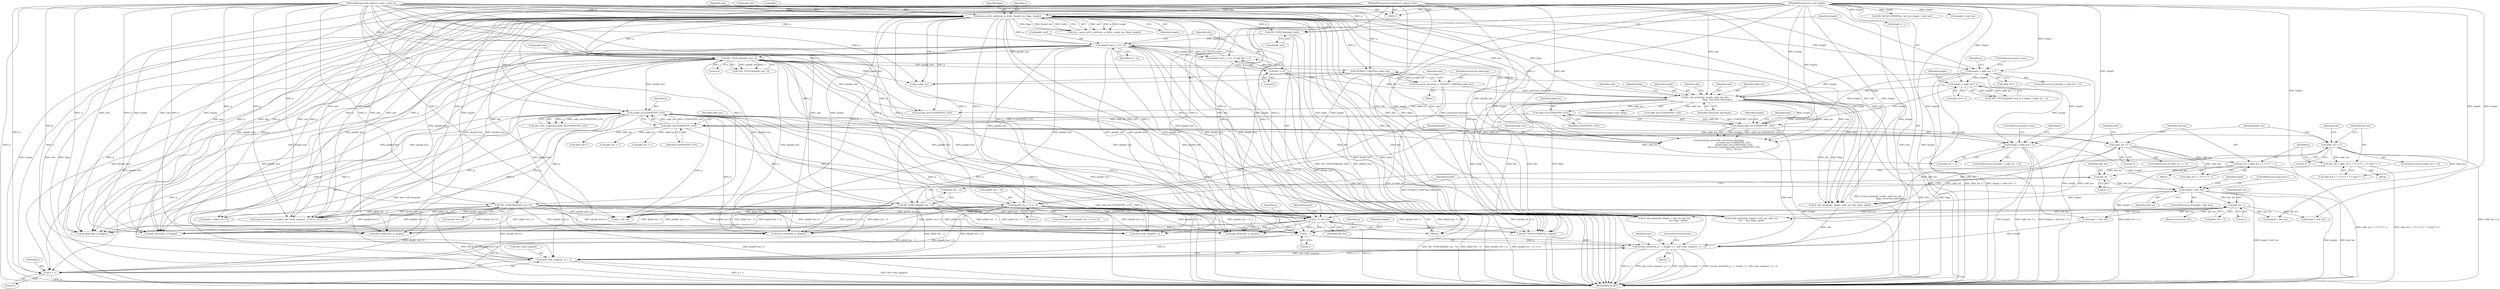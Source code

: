 digraph "0_tcpdump_1dcd10aceabbc03bf571ea32b892c522cbe923de_2@pointer" {
"1000366" [label="(Call,p - 1)"];
"1000177" [label="(Call,ND_TTEST2(p[addr_len], 2))"];
"1000165" [label="(Call,p[addr_len] != LLC_UI)"];
"1000152" [label="(Call,ND_TCHECK(p[addr_len]))"];
"1000126" [label="(Call,parse_q922_addr(ndo, p, &dlci, &addr_len, flags, length))"];
"1000113" [label="(MethodParameterIn,netdissect_options *ndo)"];
"1000114" [label="(MethodParameterIn,register const u_char *p)"];
"1000115" [label="(MethodParameterIn,u_int length)"];
"1000269" [label="(Call,p[addr_len + 1] == 0)"];
"1000234" [label="(Call,p-addr_len-ETHERTYPE_LEN)"];
"1000236" [label="(Call,addr_len-ETHERTYPE_LEN)"];
"1000227" [label="(Call,addr_len-ETHERTYPE_LEN)"];
"1000208" [label="(Call,fr_hdr_print(ndo, length, addr_len, dlci,\n                                    flags, extracted_ethertype))"];
"1000157" [label="(Call,length < addr_len + 1)"];
"1000182" [label="(Call,length < addr_len + 2)"];
"1000170" [label="(Call,dlci != 0)"];
"1000198" [label="(Call,extracted_ethertype = EXTRACT_16BITS(p+addr_len))"];
"1000200" [label="(Call,EXTRACT_16BITS(p+addr_len))"];
"1000255" [label="(Call,ND_TCHECK(p[addr_len+1]))"];
"1000340" [label="(Call,p += hdr_len)"];
"1000326" [label="(Call,hdr_len - 1)"];
"1000318" [label="(Call,length < hdr_len)"];
"1000262" [label="(Call,length < addr_len + 2)"];
"1000225" [label="(Call,length-addr_len-ETHERTYPE_LEN)"];
"1000314" [label="(Call,hdr_len - 1)"];
"1000285" [label="(Call,hdr_len = addr_len + 1 /* UI */ + 1 /* pad */ + 1)"];
"1000278" [label="(Call,addr_len != 3)"];
"1000304" [label="(Call,hdr_len = addr_len + 1 /* UI */ + 1)"];
"1000297" [label="(Call,addr_len == 3)"];
"1000311" [label="(Call,ND_TCHECK(p[hdr_len - 1]))"];
"1000364" [label="(Call,isoclns_print(ndo, p - 1, length + 1, ndo->ndo_snapend - p + 1))"];
"1000372" [label="(Call,ndo->ndo_snapend - p + 1)"];
"1000376" [label="(Call,p + 1)"];
"1000297" [label="(Call,addr_len == 3)"];
"1000232" [label="(Identifier,ndo)"];
"1000230" [label="(Call,ndo->ndo_snapend-p-addr_len-ETHERTYPE_LEN)"];
"1000318" [label="(Call,length < hdr_len)"];
"1000333" [label="(Call,fr_hdr_print(ndo, length, addr_len, dlci, flags, nlpid))"];
"1000416" [label="(Call,ND_DEFAULTPRINT(p - hdr_len, length + hdr_len))"];
"1000181" [label="(Literal,2)"];
"1000177" [label="(Call,ND_TTEST2(p[addr_len], 2))"];
"1000126" [label="(Call,parse_q922_addr(ndo, p, &dlci, &addr_len, flags, length))"];
"1000217" [label="(Call,ethertype_print(ndo, extracted_ethertype,\n                                            p+addr_len+ETHERTYPE_LEN,\n                                            length-addr_len-ETHERTYPE_LEN,\n                                            ndo->ndo_snapend-p-addr_len-ETHERTYPE_LEN,\n                                            NULL, NULL))"];
"1000115" [label="(MethodParameterIn,u_int length)"];
"1000127" [label="(Identifier,ndo)"];
"1000272" [label="(Call,addr_len + 1)"];
"1000321" [label="(ControlStructure,goto trunc;)"];
"1000113" [label="(MethodParameterIn,netdissect_options *ndo)"];
"1000324" [label="(Call,p[hdr_len - 1])"];
"1000201" [label="(Call,p+addr_len)"];
"1000420" [label="(Call,length + hdr_len)"];
"1000328" [label="(Literal,1)"];
"1000268" [label="(ControlStructure,if (p[addr_len + 1] == 0))"];
"1000206" [label="(Identifier,ndo)"];
"1000264" [label="(Call,addr_len + 2)"];
"1000234" [label="(Call,p-addr_len-ETHERTYPE_LEN)"];
"1000209" [label="(Identifier,ndo)"];
"1000182" [label="(Call,length < addr_len + 2)"];
"1000348" [label="(Block,)"];
"1000343" [label="(Call,length -= hdr_len)"];
"1000262" [label="(Call,length < addr_len + 2)"];
"1000312" [label="(Call,p[hdr_len - 1])"];
"1000157" [label="(Call,length < addr_len + 1)"];
"1000131" [label="(Call,&addr_len)"];
"1000295" [label="(Block,)"];
"1000311" [label="(Call,ND_TCHECK(p[hdr_len - 1]))"];
"1000344" [label="(Identifier,length)"];
"1000211" [label="(Identifier,addr_len)"];
"1000313" [label="(Identifier,p)"];
"1000306" [label="(Call,addr_len + 1 /* UI */ + 1)"];
"1000277" [label="(ControlStructure,if (addr_len != 3))"];
"1000158" [label="(Identifier,length)"];
"1000199" [label="(Identifier,extracted_ethertype)"];
"1000320" [label="(Identifier,hdr_len)"];
"1000286" [label="(Identifier,hdr_len)"];
"1000402" [label="(Call,fr_hdr_print(ndo, length + hdr_len, hdr_len,\n                                         dlci, flags, nlpid))"];
"1000159" [label="(Call,addr_len + 1)"];
"1000183" [label="(Identifier,length)"];
"1000204" [label="(ControlStructure,if (ndo->ndo_eflag))"];
"1000238" [label="(Identifier,ETHERTYPE_LEN)"];
"1000184" [label="(Call,addr_len + 2)"];
"1000323" [label="(Identifier,nlpid)"];
"1000425" [label="(Call,q933_print(ndo, p, length))"];
"1000178" [label="(Call,p[addr_len])"];
"1000226" [label="(Identifier,length)"];
"1000437" [label="(Call,ppp_print(ndo, p, length))"];
"1000369" [label="(Call,length + 1)"];
"1000317" [label="(ControlStructure,if (length < hdr_len))"];
"1000255" [label="(Call,ND_TCHECK(p[addr_len+1]))"];
"1000269" [label="(Call,p[addr_len + 1] == 0)"];
"1000228" [label="(Identifier,addr_len)"];
"1000225" [label="(Call,length-addr_len-ETHERTYPE_LEN)"];
"1000258" [label="(Call,addr_len+1)"];
"1000350" [label="(Call,ip_print(ndo, p, length))"];
"1000302" [label="(Identifier,ndo)"];
"1000166" [label="(Call,p[addr_len])"];
"1000129" [label="(Call,&dlci)"];
"1000356" [label="(Call,ip6_print(ndo, p, length))"];
"1000370" [label="(Identifier,length)"];
"1000153" [label="(Call,p[addr_len])"];
"1000167" [label="(Identifier,p)"];
"1000235" [label="(Identifier,p)"];
"1000304" [label="(Call,hdr_len = addr_len + 1 /* UI */ + 1)"];
"1000387" [label="(Call,ndo->ndo_snapend - p)"];
"1000170" [label="(Call,dlci != 0)"];
"1000236" [label="(Call,addr_len-ETHERTYPE_LEN)"];
"1000373" [label="(Call,ndo->ndo_snapend)"];
"1000208" [label="(Call,fr_hdr_print(ndo, length, addr_len, dlci,\n                                    flags, extracted_ethertype))"];
"1000377" [label="(Identifier,p)"];
"1000133" [label="(Identifier,flags)"];
"1000275" [label="(Literal,0)"];
"1000252" [label="(Call,addr_len + 2)"];
"1000368" [label="(Literal,1)"];
"1000218" [label="(Identifier,ndo)"];
"1000314" [label="(Call,hdr_len - 1)"];
"1000287" [label="(Call,addr_len + 1 /* UI */ + 1 /* pad */ + 1)"];
"1000376" [label="(Call,p + 1)"];
"1000267" [label="(ControlStructure,goto trunc;)"];
"1000263" [label="(Identifier,length)"];
"1000279" [label="(Identifier,addr_len)"];
"1000213" [label="(Identifier,flags)"];
"1000342" [label="(Identifier,hdr_len)"];
"1000319" [label="(Identifier,length)"];
"1000283" [label="(Identifier,ndo)"];
"1000367" [label="(Identifier,p)"];
"1000200" [label="(Call,EXTRACT_16BITS(p+addr_len))"];
"1000315" [label="(Identifier,hdr_len)"];
"1000431" [label="(Call,frf15_print(ndo, p, length))"];
"1000162" [label="(ControlStructure,goto trunc;)"];
"1000210" [label="(Identifier,length)"];
"1000261" [label="(ControlStructure,if (length < addr_len + 2))"];
"1000366" [label="(Call,p - 1)"];
"1000212" [label="(Identifier,dlci)"];
"1000276" [label="(Block,)"];
"1000152" [label="(Call,ND_TCHECK(p[addr_len]))"];
"1000220" [label="(Call,p+addr_len+ETHERTYPE_LEN)"];
"1000164" [label="(Call,p[addr_len] != LLC_UI && dlci != 0)"];
"1000341" [label="(Identifier,p)"];
"1000462" [label="(Call,ND_DEFAULTPRINT(p, length))"];
"1000299" [label="(Literal,3)"];
"1000465" [label="(Return,return hdr_len;)"];
"1000298" [label="(Identifier,addr_len)"];
"1000448" [label="(Call,fr_hdr_print(ndo, length + hdr_len, addr_len,\n\t\t\t\t     dlci, flags, nlpid))"];
"1000316" [label="(Literal,1)"];
"1000417" [label="(Call,p - hdr_len)"];
"1000124" [label="(Call,ret = parse_q922_addr(ndo, p, &dlci, &addr_len, flags, length))"];
"1000450" [label="(Call,length + hdr_len)"];
"1000271" [label="(Identifier,p)"];
"1000296" [label="(ControlStructure,if (addr_len == 3))"];
"1000169" [label="(Identifier,LLC_UI)"];
"1000222" [label="(Call,addr_len+ETHERTYPE_LEN)"];
"1000134" [label="(Identifier,length)"];
"1000364" [label="(Call,isoclns_print(ndo, p - 1, length + 1, ndo->ndo_snapend - p + 1))"];
"1000128" [label="(Identifier,p)"];
"1000278" [label="(Call,addr_len != 3)"];
"1000175" [label="(Call,!ND_TTEST2(p[addr_len], 2) || length < addr_len + 2)"];
"1000280" [label="(Literal,3)"];
"1000365" [label="(Identifier,ndo)"];
"1000227" [label="(Call,addr_len-ETHERTYPE_LEN)"];
"1000379" [label="(ControlStructure,break;)"];
"1000305" [label="(Identifier,hdr_len)"];
"1000116" [label="(Block,)"];
"1000114" [label="(MethodParameterIn,register const u_char *p)"];
"1000256" [label="(Call,p[addr_len+1])"];
"1000171" [label="(Identifier,dlci)"];
"1000372" [label="(Call,ndo->ndo_snapend - p + 1)"];
"1000237" [label="(Identifier,addr_len)"];
"1000156" [label="(ControlStructure,if (length < addr_len + 1))"];
"1000340" [label="(Call,p += hdr_len)"];
"1000270" [label="(Call,p[addr_len + 1])"];
"1000322" [label="(Call,nlpid = p[hdr_len - 1])"];
"1000172" [label="(Literal,0)"];
"1000198" [label="(Call,extracted_ethertype = EXTRACT_16BITS(p+addr_len))"];
"1000404" [label="(Call,length + hdr_len)"];
"1000326" [label="(Call,hdr_len - 1)"];
"1000176" [label="(Call,!ND_TTEST2(p[addr_len], 2))"];
"1000197" [label="(Block,)"];
"1000378" [label="(Literal,1)"];
"1000214" [label="(Identifier,extracted_ethertype)"];
"1000229" [label="(Identifier,ETHERTYPE_LEN)"];
"1000285" [label="(Call,hdr_len = addr_len + 1 /* UI */ + 1 /* pad */ + 1)"];
"1000383" [label="(Call,snap_print(ndo, p, length, ndo->ndo_snapend - p, NULL, NULL, 0))"];
"1000327" [label="(Identifier,hdr_len)"];
"1000474" [label="(MethodReturn,RET)"];
"1000165" [label="(Call,p[addr_len] != LLC_UI)"];
"1000366" -> "1000364"  [label="AST: "];
"1000366" -> "1000368"  [label="CFG: "];
"1000367" -> "1000366"  [label="AST: "];
"1000368" -> "1000366"  [label="AST: "];
"1000370" -> "1000366"  [label="CFG: "];
"1000366" -> "1000364"  [label="DDG: p"];
"1000366" -> "1000364"  [label="DDG: 1"];
"1000177" -> "1000366"  [label="DDG: p[addr_len]"];
"1000165" -> "1000366"  [label="DDG: p[addr_len]"];
"1000269" -> "1000366"  [label="DDG: p[addr_len + 1]"];
"1000255" -> "1000366"  [label="DDG: p[addr_len+1]"];
"1000340" -> "1000366"  [label="DDG: p"];
"1000114" -> "1000366"  [label="DDG: p"];
"1000311" -> "1000366"  [label="DDG: p[hdr_len - 1]"];
"1000234" -> "1000366"  [label="DDG: p"];
"1000126" -> "1000366"  [label="DDG: p"];
"1000366" -> "1000372"  [label="DDG: p"];
"1000366" -> "1000376"  [label="DDG: p"];
"1000177" -> "1000176"  [label="AST: "];
"1000177" -> "1000181"  [label="CFG: "];
"1000178" -> "1000177"  [label="AST: "];
"1000181" -> "1000177"  [label="AST: "];
"1000176" -> "1000177"  [label="CFG: "];
"1000177" -> "1000474"  [label="DDG: p[addr_len]"];
"1000177" -> "1000176"  [label="DDG: p[addr_len]"];
"1000177" -> "1000176"  [label="DDG: 2"];
"1000165" -> "1000177"  [label="DDG: p[addr_len]"];
"1000126" -> "1000177"  [label="DDG: p"];
"1000114" -> "1000177"  [label="DDG: p"];
"1000177" -> "1000200"  [label="DDG: p[addr_len]"];
"1000177" -> "1000201"  [label="DDG: p[addr_len]"];
"1000177" -> "1000217"  [label="DDG: p[addr_len]"];
"1000177" -> "1000220"  [label="DDG: p[addr_len]"];
"1000177" -> "1000234"  [label="DDG: p[addr_len]"];
"1000177" -> "1000340"  [label="DDG: p[addr_len]"];
"1000177" -> "1000350"  [label="DDG: p[addr_len]"];
"1000177" -> "1000356"  [label="DDG: p[addr_len]"];
"1000177" -> "1000372"  [label="DDG: p[addr_len]"];
"1000177" -> "1000376"  [label="DDG: p[addr_len]"];
"1000177" -> "1000383"  [label="DDG: p[addr_len]"];
"1000177" -> "1000387"  [label="DDG: p[addr_len]"];
"1000177" -> "1000417"  [label="DDG: p[addr_len]"];
"1000177" -> "1000425"  [label="DDG: p[addr_len]"];
"1000177" -> "1000431"  [label="DDG: p[addr_len]"];
"1000177" -> "1000437"  [label="DDG: p[addr_len]"];
"1000177" -> "1000462"  [label="DDG: p[addr_len]"];
"1000165" -> "1000164"  [label="AST: "];
"1000165" -> "1000169"  [label="CFG: "];
"1000166" -> "1000165"  [label="AST: "];
"1000169" -> "1000165"  [label="AST: "];
"1000171" -> "1000165"  [label="CFG: "];
"1000164" -> "1000165"  [label="CFG: "];
"1000165" -> "1000474"  [label="DDG: LLC_UI"];
"1000165" -> "1000474"  [label="DDG: p[addr_len]"];
"1000165" -> "1000164"  [label="DDG: p[addr_len]"];
"1000165" -> "1000164"  [label="DDG: LLC_UI"];
"1000152" -> "1000165"  [label="DDG: p[addr_len]"];
"1000126" -> "1000165"  [label="DDG: p"];
"1000114" -> "1000165"  [label="DDG: p"];
"1000165" -> "1000340"  [label="DDG: p[addr_len]"];
"1000165" -> "1000350"  [label="DDG: p[addr_len]"];
"1000165" -> "1000356"  [label="DDG: p[addr_len]"];
"1000165" -> "1000372"  [label="DDG: p[addr_len]"];
"1000165" -> "1000376"  [label="DDG: p[addr_len]"];
"1000165" -> "1000383"  [label="DDG: p[addr_len]"];
"1000165" -> "1000387"  [label="DDG: p[addr_len]"];
"1000165" -> "1000417"  [label="DDG: p[addr_len]"];
"1000165" -> "1000425"  [label="DDG: p[addr_len]"];
"1000165" -> "1000431"  [label="DDG: p[addr_len]"];
"1000165" -> "1000437"  [label="DDG: p[addr_len]"];
"1000165" -> "1000462"  [label="DDG: p[addr_len]"];
"1000152" -> "1000116"  [label="AST: "];
"1000152" -> "1000153"  [label="CFG: "];
"1000153" -> "1000152"  [label="AST: "];
"1000158" -> "1000152"  [label="CFG: "];
"1000152" -> "1000474"  [label="DDG: ND_TCHECK(p[addr_len])"];
"1000152" -> "1000474"  [label="DDG: p[addr_len]"];
"1000126" -> "1000152"  [label="DDG: p"];
"1000114" -> "1000152"  [label="DDG: p"];
"1000126" -> "1000124"  [label="AST: "];
"1000126" -> "1000134"  [label="CFG: "];
"1000127" -> "1000126"  [label="AST: "];
"1000128" -> "1000126"  [label="AST: "];
"1000129" -> "1000126"  [label="AST: "];
"1000131" -> "1000126"  [label="AST: "];
"1000133" -> "1000126"  [label="AST: "];
"1000134" -> "1000126"  [label="AST: "];
"1000124" -> "1000126"  [label="CFG: "];
"1000126" -> "1000474"  [label="DDG: &dlci"];
"1000126" -> "1000474"  [label="DDG: length"];
"1000126" -> "1000474"  [label="DDG: ndo"];
"1000126" -> "1000474"  [label="DDG: flags"];
"1000126" -> "1000474"  [label="DDG: p"];
"1000126" -> "1000474"  [label="DDG: &addr_len"];
"1000126" -> "1000124"  [label="DDG: ndo"];
"1000126" -> "1000124"  [label="DDG: p"];
"1000126" -> "1000124"  [label="DDG: length"];
"1000126" -> "1000124"  [label="DDG: flags"];
"1000126" -> "1000124"  [label="DDG: &addr_len"];
"1000126" -> "1000124"  [label="DDG: &dlci"];
"1000113" -> "1000126"  [label="DDG: ndo"];
"1000114" -> "1000126"  [label="DDG: p"];
"1000115" -> "1000126"  [label="DDG: length"];
"1000126" -> "1000157"  [label="DDG: length"];
"1000126" -> "1000200"  [label="DDG: p"];
"1000126" -> "1000201"  [label="DDG: p"];
"1000126" -> "1000208"  [label="DDG: ndo"];
"1000126" -> "1000208"  [label="DDG: flags"];
"1000126" -> "1000217"  [label="DDG: ndo"];
"1000126" -> "1000217"  [label="DDG: p"];
"1000126" -> "1000220"  [label="DDG: p"];
"1000126" -> "1000234"  [label="DDG: p"];
"1000126" -> "1000255"  [label="DDG: p"];
"1000126" -> "1000269"  [label="DDG: p"];
"1000126" -> "1000311"  [label="DDG: p"];
"1000126" -> "1000322"  [label="DDG: p"];
"1000126" -> "1000333"  [label="DDG: ndo"];
"1000126" -> "1000333"  [label="DDG: flags"];
"1000126" -> "1000340"  [label="DDG: p"];
"1000126" -> "1000350"  [label="DDG: ndo"];
"1000126" -> "1000350"  [label="DDG: p"];
"1000126" -> "1000356"  [label="DDG: ndo"];
"1000126" -> "1000356"  [label="DDG: p"];
"1000126" -> "1000364"  [label="DDG: ndo"];
"1000126" -> "1000372"  [label="DDG: p"];
"1000126" -> "1000376"  [label="DDG: p"];
"1000126" -> "1000383"  [label="DDG: ndo"];
"1000126" -> "1000383"  [label="DDG: p"];
"1000126" -> "1000387"  [label="DDG: p"];
"1000126" -> "1000402"  [label="DDG: flags"];
"1000126" -> "1000417"  [label="DDG: p"];
"1000126" -> "1000425"  [label="DDG: ndo"];
"1000126" -> "1000425"  [label="DDG: p"];
"1000126" -> "1000431"  [label="DDG: ndo"];
"1000126" -> "1000431"  [label="DDG: p"];
"1000126" -> "1000437"  [label="DDG: ndo"];
"1000126" -> "1000437"  [label="DDG: p"];
"1000126" -> "1000448"  [label="DDG: ndo"];
"1000126" -> "1000448"  [label="DDG: flags"];
"1000126" -> "1000462"  [label="DDG: p"];
"1000113" -> "1000112"  [label="AST: "];
"1000113" -> "1000474"  [label="DDG: ndo"];
"1000113" -> "1000208"  [label="DDG: ndo"];
"1000113" -> "1000217"  [label="DDG: ndo"];
"1000113" -> "1000333"  [label="DDG: ndo"];
"1000113" -> "1000350"  [label="DDG: ndo"];
"1000113" -> "1000356"  [label="DDG: ndo"];
"1000113" -> "1000364"  [label="DDG: ndo"];
"1000113" -> "1000383"  [label="DDG: ndo"];
"1000113" -> "1000402"  [label="DDG: ndo"];
"1000113" -> "1000425"  [label="DDG: ndo"];
"1000113" -> "1000431"  [label="DDG: ndo"];
"1000113" -> "1000437"  [label="DDG: ndo"];
"1000113" -> "1000448"  [label="DDG: ndo"];
"1000114" -> "1000112"  [label="AST: "];
"1000114" -> "1000474"  [label="DDG: p"];
"1000114" -> "1000200"  [label="DDG: p"];
"1000114" -> "1000201"  [label="DDG: p"];
"1000114" -> "1000217"  [label="DDG: p"];
"1000114" -> "1000220"  [label="DDG: p"];
"1000114" -> "1000234"  [label="DDG: p"];
"1000114" -> "1000255"  [label="DDG: p"];
"1000114" -> "1000269"  [label="DDG: p"];
"1000114" -> "1000311"  [label="DDG: p"];
"1000114" -> "1000322"  [label="DDG: p"];
"1000114" -> "1000340"  [label="DDG: p"];
"1000114" -> "1000350"  [label="DDG: p"];
"1000114" -> "1000356"  [label="DDG: p"];
"1000114" -> "1000372"  [label="DDG: p"];
"1000114" -> "1000376"  [label="DDG: p"];
"1000114" -> "1000383"  [label="DDG: p"];
"1000114" -> "1000387"  [label="DDG: p"];
"1000114" -> "1000417"  [label="DDG: p"];
"1000114" -> "1000425"  [label="DDG: p"];
"1000114" -> "1000431"  [label="DDG: p"];
"1000114" -> "1000437"  [label="DDG: p"];
"1000114" -> "1000462"  [label="DDG: p"];
"1000115" -> "1000112"  [label="AST: "];
"1000115" -> "1000474"  [label="DDG: length"];
"1000115" -> "1000157"  [label="DDG: length"];
"1000115" -> "1000182"  [label="DDG: length"];
"1000115" -> "1000208"  [label="DDG: length"];
"1000115" -> "1000225"  [label="DDG: length"];
"1000115" -> "1000262"  [label="DDG: length"];
"1000115" -> "1000318"  [label="DDG: length"];
"1000115" -> "1000333"  [label="DDG: length"];
"1000115" -> "1000343"  [label="DDG: length"];
"1000115" -> "1000350"  [label="DDG: length"];
"1000115" -> "1000356"  [label="DDG: length"];
"1000115" -> "1000364"  [label="DDG: length"];
"1000115" -> "1000369"  [label="DDG: length"];
"1000115" -> "1000383"  [label="DDG: length"];
"1000115" -> "1000402"  [label="DDG: length"];
"1000115" -> "1000404"  [label="DDG: length"];
"1000115" -> "1000416"  [label="DDG: length"];
"1000115" -> "1000420"  [label="DDG: length"];
"1000115" -> "1000425"  [label="DDG: length"];
"1000115" -> "1000431"  [label="DDG: length"];
"1000115" -> "1000437"  [label="DDG: length"];
"1000115" -> "1000448"  [label="DDG: length"];
"1000115" -> "1000450"  [label="DDG: length"];
"1000115" -> "1000462"  [label="DDG: length"];
"1000269" -> "1000268"  [label="AST: "];
"1000269" -> "1000275"  [label="CFG: "];
"1000270" -> "1000269"  [label="AST: "];
"1000275" -> "1000269"  [label="AST: "];
"1000279" -> "1000269"  [label="CFG: "];
"1000298" -> "1000269"  [label="CFG: "];
"1000269" -> "1000474"  [label="DDG: p[addr_len + 1] == 0"];
"1000269" -> "1000474"  [label="DDG: p[addr_len + 1]"];
"1000234" -> "1000269"  [label="DDG: p"];
"1000269" -> "1000340"  [label="DDG: p[addr_len + 1]"];
"1000269" -> "1000350"  [label="DDG: p[addr_len + 1]"];
"1000269" -> "1000356"  [label="DDG: p[addr_len + 1]"];
"1000269" -> "1000372"  [label="DDG: p[addr_len + 1]"];
"1000269" -> "1000376"  [label="DDG: p[addr_len + 1]"];
"1000269" -> "1000383"  [label="DDG: p[addr_len + 1]"];
"1000269" -> "1000387"  [label="DDG: p[addr_len + 1]"];
"1000269" -> "1000417"  [label="DDG: p[addr_len + 1]"];
"1000269" -> "1000425"  [label="DDG: p[addr_len + 1]"];
"1000269" -> "1000431"  [label="DDG: p[addr_len + 1]"];
"1000269" -> "1000437"  [label="DDG: p[addr_len + 1]"];
"1000269" -> "1000462"  [label="DDG: p[addr_len + 1]"];
"1000234" -> "1000230"  [label="AST: "];
"1000234" -> "1000236"  [label="CFG: "];
"1000235" -> "1000234"  [label="AST: "];
"1000236" -> "1000234"  [label="AST: "];
"1000230" -> "1000234"  [label="CFG: "];
"1000234" -> "1000474"  [label="DDG: addr_len-ETHERTYPE_LEN"];
"1000234" -> "1000474"  [label="DDG: p"];
"1000234" -> "1000230"  [label="DDG: p"];
"1000234" -> "1000230"  [label="DDG: addr_len-ETHERTYPE_LEN"];
"1000236" -> "1000234"  [label="DDG: addr_len"];
"1000236" -> "1000234"  [label="DDG: ETHERTYPE_LEN"];
"1000234" -> "1000255"  [label="DDG: p"];
"1000234" -> "1000311"  [label="DDG: p"];
"1000234" -> "1000322"  [label="DDG: p"];
"1000234" -> "1000340"  [label="DDG: p"];
"1000234" -> "1000350"  [label="DDG: p"];
"1000234" -> "1000356"  [label="DDG: p"];
"1000234" -> "1000372"  [label="DDG: p"];
"1000234" -> "1000376"  [label="DDG: p"];
"1000234" -> "1000383"  [label="DDG: p"];
"1000234" -> "1000387"  [label="DDG: p"];
"1000234" -> "1000417"  [label="DDG: p"];
"1000234" -> "1000425"  [label="DDG: p"];
"1000234" -> "1000431"  [label="DDG: p"];
"1000234" -> "1000437"  [label="DDG: p"];
"1000234" -> "1000462"  [label="DDG: p"];
"1000236" -> "1000238"  [label="CFG: "];
"1000237" -> "1000236"  [label="AST: "];
"1000238" -> "1000236"  [label="AST: "];
"1000236" -> "1000474"  [label="DDG: ETHERTYPE_LEN"];
"1000227" -> "1000236"  [label="DDG: addr_len"];
"1000227" -> "1000236"  [label="DDG: ETHERTYPE_LEN"];
"1000236" -> "1000252"  [label="DDG: addr_len"];
"1000236" -> "1000258"  [label="DDG: addr_len"];
"1000236" -> "1000262"  [label="DDG: addr_len"];
"1000236" -> "1000264"  [label="DDG: addr_len"];
"1000236" -> "1000272"  [label="DDG: addr_len"];
"1000236" -> "1000278"  [label="DDG: addr_len"];
"1000236" -> "1000297"  [label="DDG: addr_len"];
"1000227" -> "1000225"  [label="AST: "];
"1000227" -> "1000229"  [label="CFG: "];
"1000228" -> "1000227"  [label="AST: "];
"1000229" -> "1000227"  [label="AST: "];
"1000225" -> "1000227"  [label="CFG: "];
"1000227" -> "1000225"  [label="DDG: addr_len"];
"1000227" -> "1000225"  [label="DDG: ETHERTYPE_LEN"];
"1000208" -> "1000227"  [label="DDG: addr_len"];
"1000208" -> "1000204"  [label="AST: "];
"1000208" -> "1000214"  [label="CFG: "];
"1000209" -> "1000208"  [label="AST: "];
"1000210" -> "1000208"  [label="AST: "];
"1000211" -> "1000208"  [label="AST: "];
"1000212" -> "1000208"  [label="AST: "];
"1000213" -> "1000208"  [label="AST: "];
"1000214" -> "1000208"  [label="AST: "];
"1000218" -> "1000208"  [label="CFG: "];
"1000208" -> "1000474"  [label="DDG: fr_hdr_print(ndo, length, addr_len, dlci,\n                                    flags, extracted_ethertype)"];
"1000208" -> "1000474"  [label="DDG: dlci"];
"1000208" -> "1000474"  [label="DDG: flags"];
"1000157" -> "1000208"  [label="DDG: length"];
"1000182" -> "1000208"  [label="DDG: length"];
"1000170" -> "1000208"  [label="DDG: dlci"];
"1000198" -> "1000208"  [label="DDG: extracted_ethertype"];
"1000208" -> "1000217"  [label="DDG: ndo"];
"1000208" -> "1000217"  [label="DDG: extracted_ethertype"];
"1000208" -> "1000217"  [label="DDG: addr_len"];
"1000208" -> "1000220"  [label="DDG: addr_len"];
"1000208" -> "1000222"  [label="DDG: addr_len"];
"1000208" -> "1000225"  [label="DDG: length"];
"1000208" -> "1000333"  [label="DDG: dlci"];
"1000208" -> "1000333"  [label="DDG: flags"];
"1000208" -> "1000402"  [label="DDG: dlci"];
"1000208" -> "1000402"  [label="DDG: flags"];
"1000208" -> "1000448"  [label="DDG: dlci"];
"1000208" -> "1000448"  [label="DDG: flags"];
"1000157" -> "1000156"  [label="AST: "];
"1000157" -> "1000159"  [label="CFG: "];
"1000158" -> "1000157"  [label="AST: "];
"1000159" -> "1000157"  [label="AST: "];
"1000162" -> "1000157"  [label="CFG: "];
"1000167" -> "1000157"  [label="CFG: "];
"1000157" -> "1000474"  [label="DDG: addr_len + 1"];
"1000157" -> "1000474"  [label="DDG: length < addr_len + 1"];
"1000157" -> "1000474"  [label="DDG: length"];
"1000157" -> "1000182"  [label="DDG: length"];
"1000157" -> "1000225"  [label="DDG: length"];
"1000157" -> "1000262"  [label="DDG: length"];
"1000182" -> "1000175"  [label="AST: "];
"1000182" -> "1000184"  [label="CFG: "];
"1000183" -> "1000182"  [label="AST: "];
"1000184" -> "1000182"  [label="AST: "];
"1000175" -> "1000182"  [label="CFG: "];
"1000182" -> "1000175"  [label="DDG: length"];
"1000182" -> "1000175"  [label="DDG: addr_len + 2"];
"1000182" -> "1000225"  [label="DDG: length"];
"1000182" -> "1000262"  [label="DDG: length"];
"1000170" -> "1000164"  [label="AST: "];
"1000170" -> "1000172"  [label="CFG: "];
"1000171" -> "1000170"  [label="AST: "];
"1000172" -> "1000170"  [label="AST: "];
"1000164" -> "1000170"  [label="CFG: "];
"1000170" -> "1000474"  [label="DDG: dlci"];
"1000170" -> "1000164"  [label="DDG: dlci"];
"1000170" -> "1000164"  [label="DDG: 0"];
"1000170" -> "1000333"  [label="DDG: dlci"];
"1000170" -> "1000402"  [label="DDG: dlci"];
"1000170" -> "1000448"  [label="DDG: dlci"];
"1000198" -> "1000197"  [label="AST: "];
"1000198" -> "1000200"  [label="CFG: "];
"1000199" -> "1000198"  [label="AST: "];
"1000200" -> "1000198"  [label="AST: "];
"1000206" -> "1000198"  [label="CFG: "];
"1000198" -> "1000474"  [label="DDG: EXTRACT_16BITS(p+addr_len)"];
"1000200" -> "1000198"  [label="DDG: p+addr_len"];
"1000198" -> "1000217"  [label="DDG: extracted_ethertype"];
"1000200" -> "1000201"  [label="CFG: "];
"1000201" -> "1000200"  [label="AST: "];
"1000200" -> "1000474"  [label="DDG: p+addr_len"];
"1000255" -> "1000116"  [label="AST: "];
"1000255" -> "1000256"  [label="CFG: "];
"1000256" -> "1000255"  [label="AST: "];
"1000263" -> "1000255"  [label="CFG: "];
"1000255" -> "1000474"  [label="DDG: ND_TCHECK(p[addr_len+1])"];
"1000255" -> "1000474"  [label="DDG: p[addr_len+1]"];
"1000255" -> "1000340"  [label="DDG: p[addr_len+1]"];
"1000255" -> "1000350"  [label="DDG: p[addr_len+1]"];
"1000255" -> "1000356"  [label="DDG: p[addr_len+1]"];
"1000255" -> "1000372"  [label="DDG: p[addr_len+1]"];
"1000255" -> "1000376"  [label="DDG: p[addr_len+1]"];
"1000255" -> "1000383"  [label="DDG: p[addr_len+1]"];
"1000255" -> "1000387"  [label="DDG: p[addr_len+1]"];
"1000255" -> "1000417"  [label="DDG: p[addr_len+1]"];
"1000255" -> "1000425"  [label="DDG: p[addr_len+1]"];
"1000255" -> "1000431"  [label="DDG: p[addr_len+1]"];
"1000255" -> "1000437"  [label="DDG: p[addr_len+1]"];
"1000255" -> "1000462"  [label="DDG: p[addr_len+1]"];
"1000340" -> "1000116"  [label="AST: "];
"1000340" -> "1000342"  [label="CFG: "];
"1000341" -> "1000340"  [label="AST: "];
"1000342" -> "1000340"  [label="AST: "];
"1000344" -> "1000340"  [label="CFG: "];
"1000340" -> "1000474"  [label="DDG: p"];
"1000326" -> "1000340"  [label="DDG: hdr_len"];
"1000311" -> "1000340"  [label="DDG: p[hdr_len - 1]"];
"1000340" -> "1000350"  [label="DDG: p"];
"1000340" -> "1000356"  [label="DDG: p"];
"1000340" -> "1000387"  [label="DDG: p"];
"1000340" -> "1000425"  [label="DDG: p"];
"1000340" -> "1000431"  [label="DDG: p"];
"1000340" -> "1000437"  [label="DDG: p"];
"1000340" -> "1000462"  [label="DDG: p"];
"1000326" -> "1000324"  [label="AST: "];
"1000326" -> "1000328"  [label="CFG: "];
"1000327" -> "1000326"  [label="AST: "];
"1000328" -> "1000326"  [label="AST: "];
"1000324" -> "1000326"  [label="CFG: "];
"1000318" -> "1000326"  [label="DDG: hdr_len"];
"1000326" -> "1000343"  [label="DDG: hdr_len"];
"1000326" -> "1000402"  [label="DDG: hdr_len"];
"1000326" -> "1000404"  [label="DDG: hdr_len"];
"1000326" -> "1000417"  [label="DDG: hdr_len"];
"1000326" -> "1000448"  [label="DDG: hdr_len"];
"1000326" -> "1000450"  [label="DDG: hdr_len"];
"1000326" -> "1000465"  [label="DDG: hdr_len"];
"1000318" -> "1000317"  [label="AST: "];
"1000318" -> "1000320"  [label="CFG: "];
"1000319" -> "1000318"  [label="AST: "];
"1000320" -> "1000318"  [label="AST: "];
"1000321" -> "1000318"  [label="CFG: "];
"1000323" -> "1000318"  [label="CFG: "];
"1000318" -> "1000474"  [label="DDG: length < hdr_len"];
"1000318" -> "1000474"  [label="DDG: length"];
"1000318" -> "1000474"  [label="DDG: hdr_len"];
"1000262" -> "1000318"  [label="DDG: length"];
"1000314" -> "1000318"  [label="DDG: hdr_len"];
"1000318" -> "1000333"  [label="DDG: length"];
"1000318" -> "1000343"  [label="DDG: length"];
"1000262" -> "1000261"  [label="AST: "];
"1000262" -> "1000264"  [label="CFG: "];
"1000263" -> "1000262"  [label="AST: "];
"1000264" -> "1000262"  [label="AST: "];
"1000267" -> "1000262"  [label="CFG: "];
"1000271" -> "1000262"  [label="CFG: "];
"1000262" -> "1000474"  [label="DDG: length"];
"1000262" -> "1000474"  [label="DDG: addr_len + 2"];
"1000262" -> "1000474"  [label="DDG: length < addr_len + 2"];
"1000225" -> "1000262"  [label="DDG: length"];
"1000225" -> "1000217"  [label="AST: "];
"1000226" -> "1000225"  [label="AST: "];
"1000232" -> "1000225"  [label="CFG: "];
"1000225" -> "1000474"  [label="DDG: length"];
"1000225" -> "1000217"  [label="DDG: length"];
"1000225" -> "1000217"  [label="DDG: addr_len-ETHERTYPE_LEN"];
"1000314" -> "1000312"  [label="AST: "];
"1000314" -> "1000316"  [label="CFG: "];
"1000315" -> "1000314"  [label="AST: "];
"1000316" -> "1000314"  [label="AST: "];
"1000312" -> "1000314"  [label="CFG: "];
"1000285" -> "1000314"  [label="DDG: hdr_len"];
"1000304" -> "1000314"  [label="DDG: hdr_len"];
"1000285" -> "1000276"  [label="AST: "];
"1000285" -> "1000287"  [label="CFG: "];
"1000286" -> "1000285"  [label="AST: "];
"1000287" -> "1000285"  [label="AST: "];
"1000313" -> "1000285"  [label="CFG: "];
"1000285" -> "1000474"  [label="DDG: addr_len + 1 /* UI */ + 1 /* pad */ + 1"];
"1000278" -> "1000285"  [label="DDG: addr_len"];
"1000278" -> "1000277"  [label="AST: "];
"1000278" -> "1000280"  [label="CFG: "];
"1000279" -> "1000278"  [label="AST: "];
"1000280" -> "1000278"  [label="AST: "];
"1000283" -> "1000278"  [label="CFG: "];
"1000286" -> "1000278"  [label="CFG: "];
"1000278" -> "1000474"  [label="DDG: addr_len != 3"];
"1000278" -> "1000287"  [label="DDG: addr_len"];
"1000278" -> "1000333"  [label="DDG: addr_len"];
"1000278" -> "1000448"  [label="DDG: addr_len"];
"1000304" -> "1000295"  [label="AST: "];
"1000304" -> "1000306"  [label="CFG: "];
"1000305" -> "1000304"  [label="AST: "];
"1000306" -> "1000304"  [label="AST: "];
"1000313" -> "1000304"  [label="CFG: "];
"1000304" -> "1000474"  [label="DDG: addr_len + 1 /* UI */ + 1"];
"1000297" -> "1000304"  [label="DDG: addr_len"];
"1000297" -> "1000296"  [label="AST: "];
"1000297" -> "1000299"  [label="CFG: "];
"1000298" -> "1000297"  [label="AST: "];
"1000299" -> "1000297"  [label="AST: "];
"1000302" -> "1000297"  [label="CFG: "];
"1000305" -> "1000297"  [label="CFG: "];
"1000297" -> "1000474"  [label="DDG: addr_len == 3"];
"1000297" -> "1000306"  [label="DDG: addr_len"];
"1000297" -> "1000333"  [label="DDG: addr_len"];
"1000297" -> "1000448"  [label="DDG: addr_len"];
"1000311" -> "1000116"  [label="AST: "];
"1000311" -> "1000312"  [label="CFG: "];
"1000312" -> "1000311"  [label="AST: "];
"1000319" -> "1000311"  [label="CFG: "];
"1000311" -> "1000474"  [label="DDG: p[hdr_len - 1]"];
"1000311" -> "1000474"  [label="DDG: ND_TCHECK(p[hdr_len - 1])"];
"1000311" -> "1000322"  [label="DDG: p[hdr_len - 1]"];
"1000311" -> "1000350"  [label="DDG: p[hdr_len - 1]"];
"1000311" -> "1000356"  [label="DDG: p[hdr_len - 1]"];
"1000311" -> "1000372"  [label="DDG: p[hdr_len - 1]"];
"1000311" -> "1000376"  [label="DDG: p[hdr_len - 1]"];
"1000311" -> "1000383"  [label="DDG: p[hdr_len - 1]"];
"1000311" -> "1000387"  [label="DDG: p[hdr_len - 1]"];
"1000311" -> "1000417"  [label="DDG: p[hdr_len - 1]"];
"1000311" -> "1000425"  [label="DDG: p[hdr_len - 1]"];
"1000311" -> "1000431"  [label="DDG: p[hdr_len - 1]"];
"1000311" -> "1000437"  [label="DDG: p[hdr_len - 1]"];
"1000311" -> "1000462"  [label="DDG: p[hdr_len - 1]"];
"1000364" -> "1000348"  [label="AST: "];
"1000364" -> "1000372"  [label="CFG: "];
"1000365" -> "1000364"  [label="AST: "];
"1000369" -> "1000364"  [label="AST: "];
"1000372" -> "1000364"  [label="AST: "];
"1000379" -> "1000364"  [label="CFG: "];
"1000364" -> "1000474"  [label="DDG: ndo"];
"1000364" -> "1000474"  [label="DDG: length + 1"];
"1000364" -> "1000474"  [label="DDG: isoclns_print(ndo, p - 1, length + 1, ndo->ndo_snapend - p + 1)"];
"1000364" -> "1000474"  [label="DDG: p - 1"];
"1000364" -> "1000474"  [label="DDG: ndo->ndo_snapend - p + 1"];
"1000333" -> "1000364"  [label="DDG: ndo"];
"1000217" -> "1000364"  [label="DDG: ndo"];
"1000343" -> "1000364"  [label="DDG: length"];
"1000372" -> "1000364"  [label="DDG: ndo->ndo_snapend"];
"1000372" -> "1000364"  [label="DDG: p + 1"];
"1000372" -> "1000376"  [label="CFG: "];
"1000373" -> "1000372"  [label="AST: "];
"1000376" -> "1000372"  [label="AST: "];
"1000372" -> "1000474"  [label="DDG: p + 1"];
"1000372" -> "1000474"  [label="DDG: ndo->ndo_snapend"];
"1000230" -> "1000372"  [label="DDG: ndo->ndo_snapend"];
"1000376" -> "1000378"  [label="CFG: "];
"1000377" -> "1000376"  [label="AST: "];
"1000378" -> "1000376"  [label="AST: "];
"1000376" -> "1000474"  [label="DDG: p"];
}
